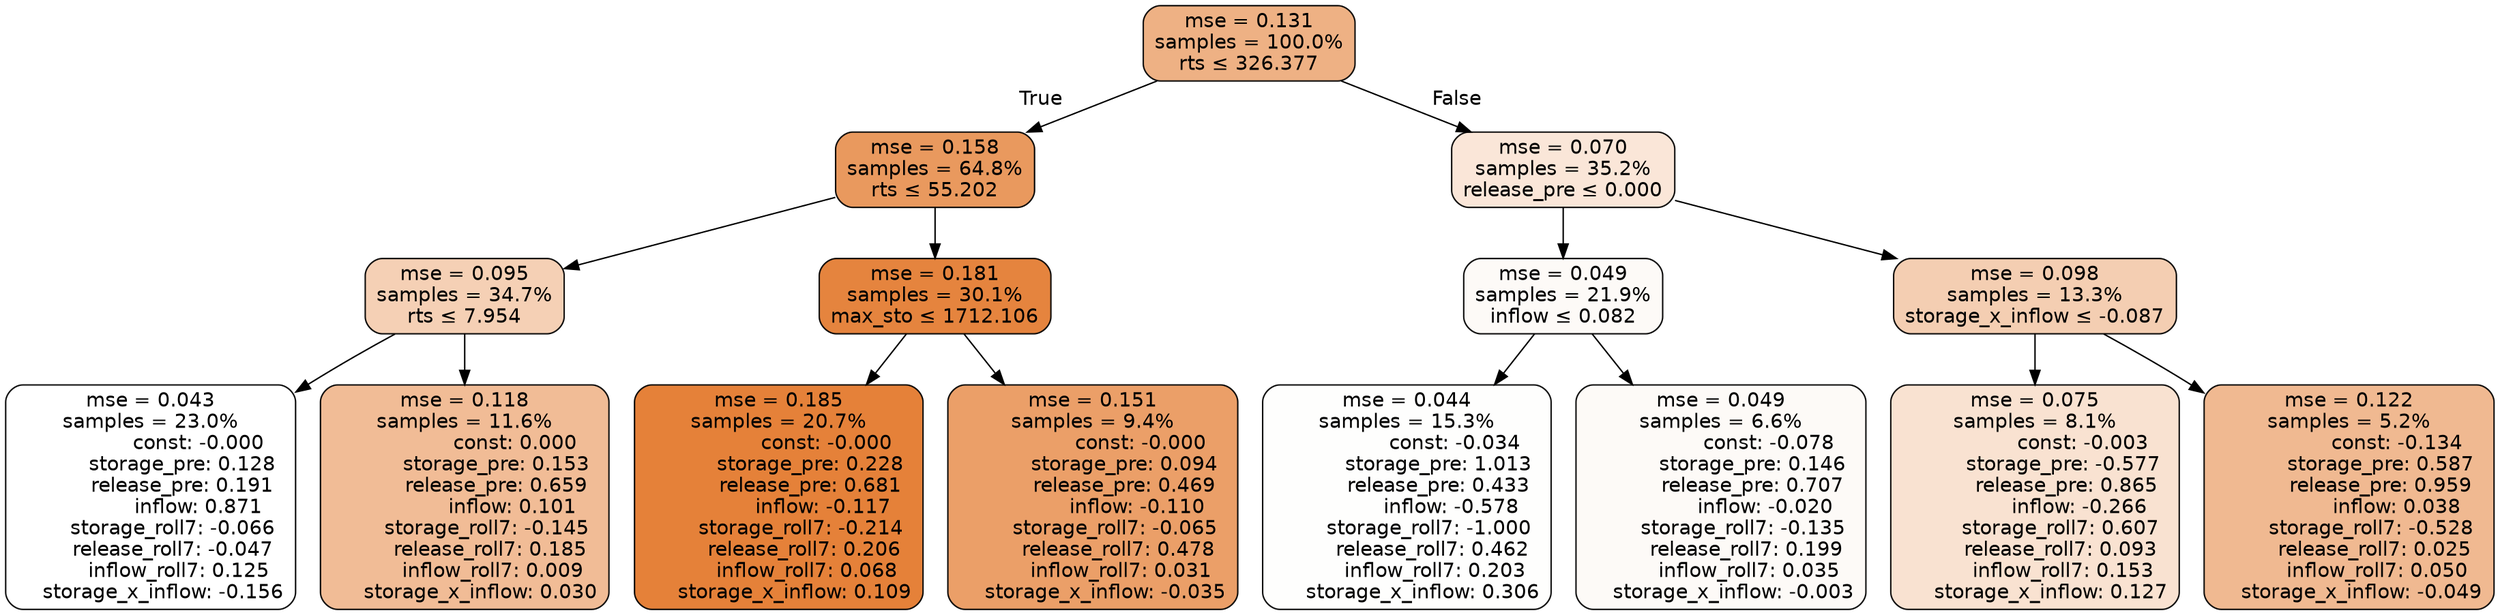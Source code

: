 digraph tree {
bgcolor="transparent"
node [shape=rectangle, style="filled, rounded", color="black", fontname=helvetica] ;
edge [fontname=helvetica] ;
	"0" [label="mse = 0.131
samples = 100.0%
rts &le; 326.377", fillcolor="#eeb184"]
	"1" [label="mse = 0.158
samples = 64.8%
rts &le; 55.202", fillcolor="#e9995e"]
	"2" [label="mse = 0.095
samples = 34.7%
rts &le; 7.954", fillcolor="#f5d0b5"]
	"3" [label="mse = 0.043
samples = 23.0%
               const: -0.000
          storage_pre: 0.128
          release_pre: 0.191
               inflow: 0.871
       storage_roll7: -0.066
       release_roll7: -0.047
         inflow_roll7: 0.125
    storage_x_inflow: -0.156", fillcolor="#ffffff"]
	"4" [label="mse = 0.118
samples = 11.6%
                const: 0.000
          storage_pre: 0.153
          release_pre: 0.659
               inflow: 0.101
       storage_roll7: -0.145
        release_roll7: 0.185
         inflow_roll7: 0.009
     storage_x_inflow: 0.030", fillcolor="#f1bc96"]
	"5" [label="mse = 0.181
samples = 30.1%
max_sto &le; 1712.106", fillcolor="#e5843e"]
	"6" [label="mse = 0.185
samples = 20.7%
               const: -0.000
          storage_pre: 0.228
          release_pre: 0.681
              inflow: -0.117
       storage_roll7: -0.214
        release_roll7: 0.206
         inflow_roll7: 0.068
     storage_x_inflow: 0.109", fillcolor="#e58139"]
	"7" [label="mse = 0.151
samples = 9.4%
               const: -0.000
          storage_pre: 0.094
          release_pre: 0.469
              inflow: -0.110
       storage_roll7: -0.065
        release_roll7: 0.478
         inflow_roll7: 0.031
    storage_x_inflow: -0.035", fillcolor="#eb9f68"]
	"8" [label="mse = 0.070
samples = 35.2%
release_pre &le; 0.000", fillcolor="#fae6d8"]
	"9" [label="mse = 0.049
samples = 21.9%
inflow &le; 0.082", fillcolor="#fdfaf7"]
	"10" [label="mse = 0.044
samples = 15.3%
               const: -0.034
          storage_pre: 1.013
          release_pre: 0.433
              inflow: -0.578
       storage_roll7: -1.000
        release_roll7: 0.462
         inflow_roll7: 0.203
     storage_x_inflow: 0.306", fillcolor="#fefefd"]
	"11" [label="mse = 0.049
samples = 6.6%
               const: -0.078
          storage_pre: 0.146
          release_pre: 0.707
              inflow: -0.020
       storage_roll7: -0.135
        release_roll7: 0.199
         inflow_roll7: 0.035
    storage_x_inflow: -0.003", fillcolor="#fdfaf7"]
	"12" [label="mse = 0.098
samples = 13.3%
storage_x_inflow &le; -0.087", fillcolor="#f4ceb2"]
	"13" [label="mse = 0.075
samples = 8.1%
               const: -0.003
         storage_pre: -0.577
          release_pre: 0.865
              inflow: -0.266
        storage_roll7: 0.607
        release_roll7: 0.093
         inflow_roll7: 0.153
     storage_x_inflow: 0.127", fillcolor="#f9e2d1"]
	"14" [label="mse = 0.122
samples = 5.2%
               const: -0.134
          storage_pre: 0.587
          release_pre: 0.959
               inflow: 0.038
       storage_roll7: -0.528
        release_roll7: 0.025
         inflow_roll7: 0.050
    storage_x_inflow: -0.049", fillcolor="#f0b991"]

	"0" -> "1" [labeldistance=2.5, labelangle=45, headlabel="True"]
	"1" -> "2"
	"2" -> "3"
	"2" -> "4"
	"1" -> "5"
	"5" -> "6"
	"5" -> "7"
	"0" -> "8" [labeldistance=2.5, labelangle=-45, headlabel="False"]
	"8" -> "9"
	"9" -> "10"
	"9" -> "11"
	"8" -> "12"
	"12" -> "13"
	"12" -> "14"
}